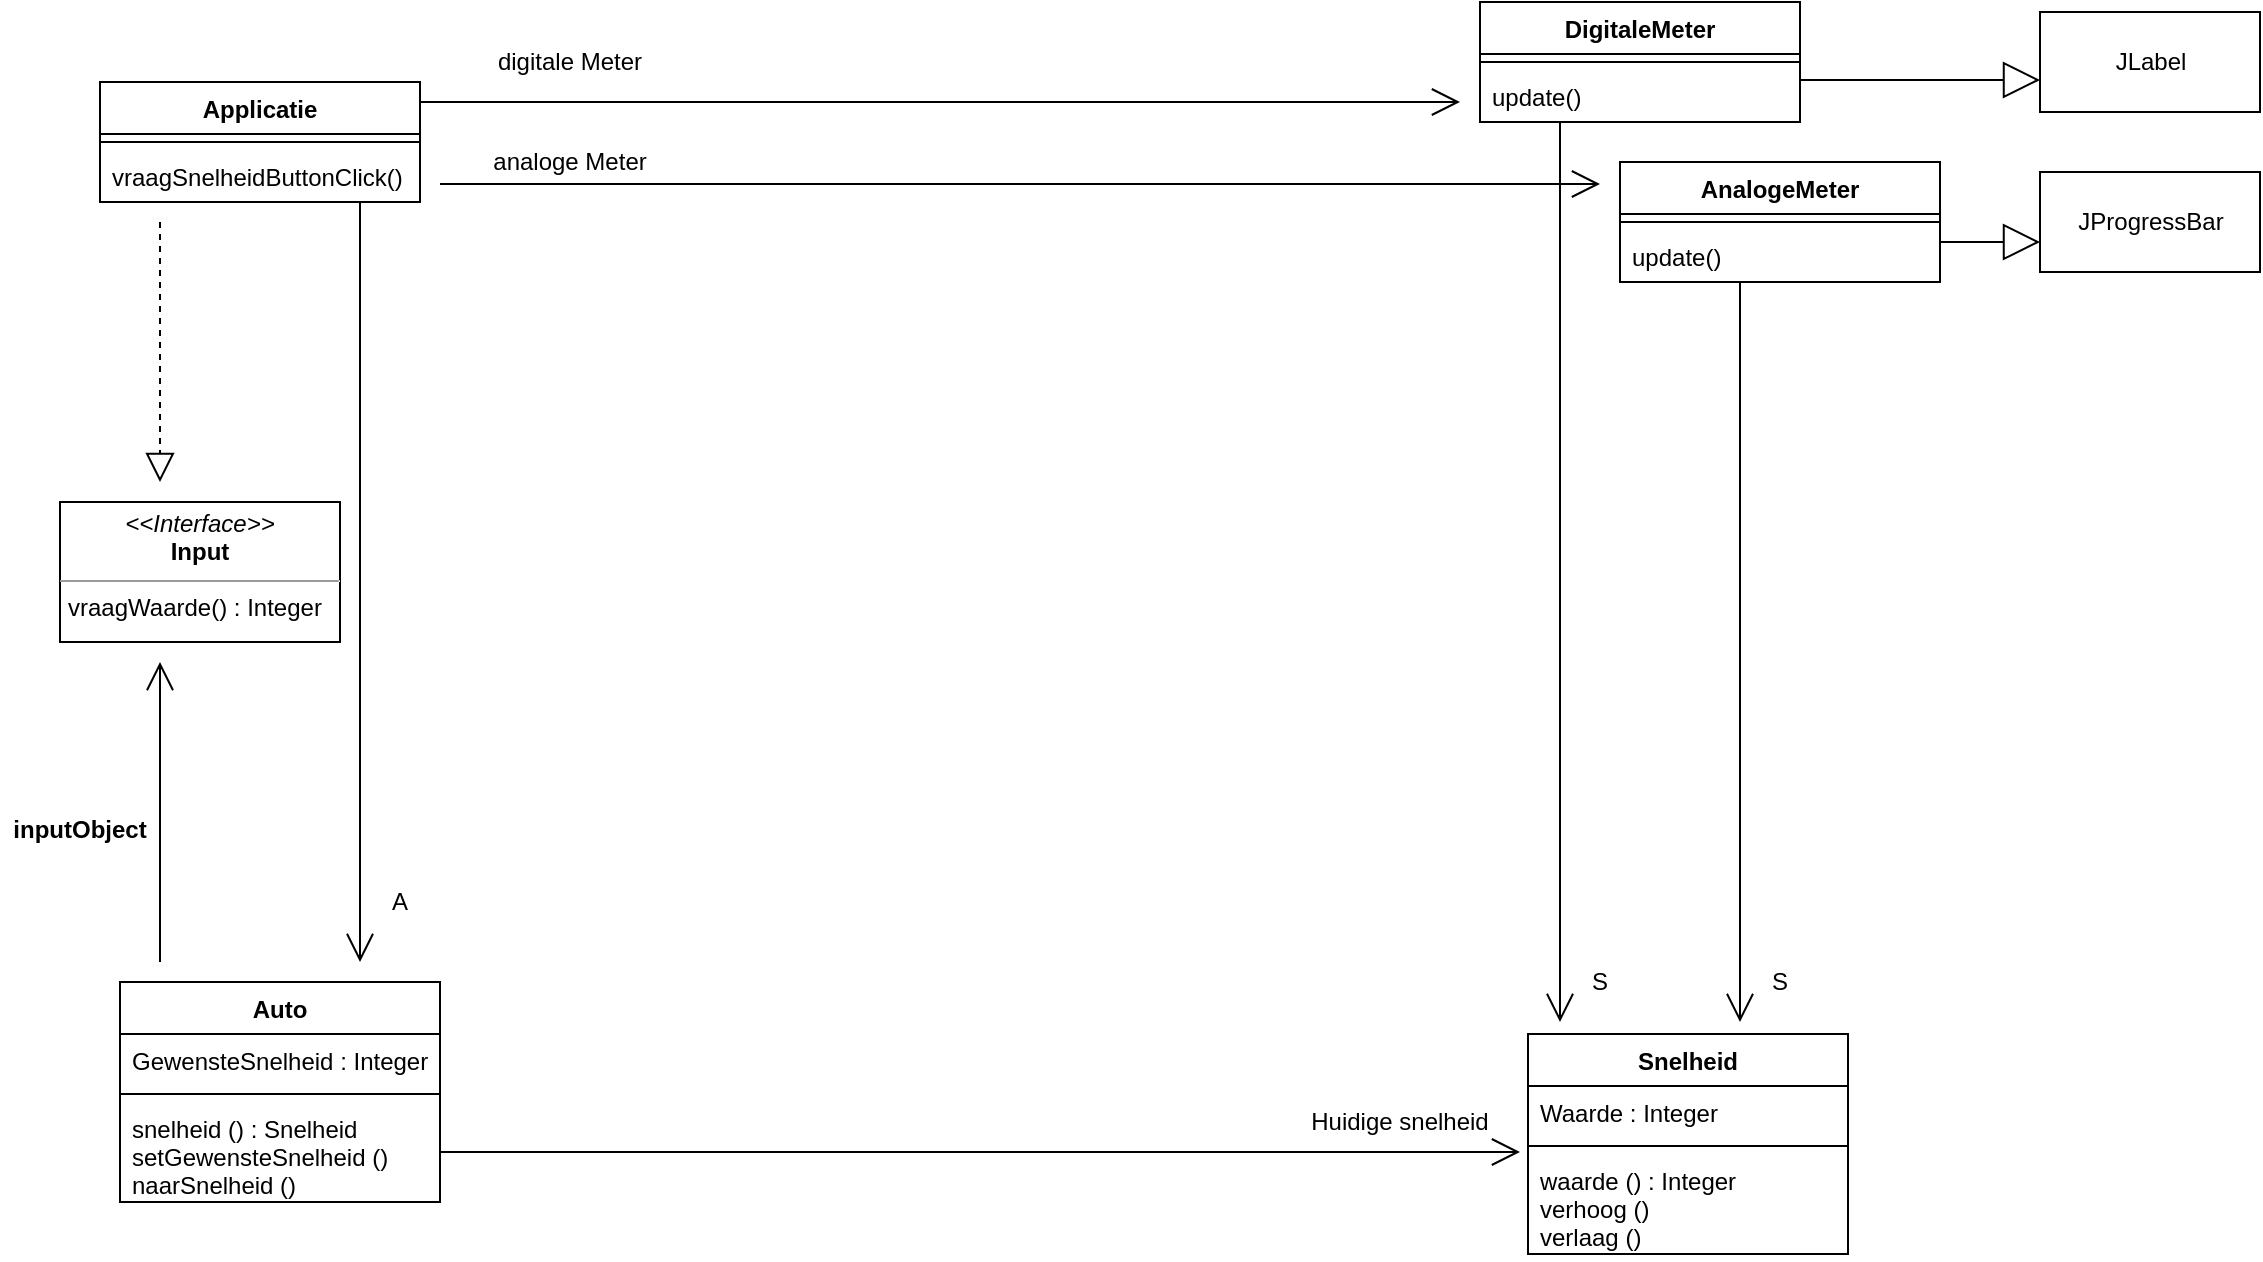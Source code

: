<mxfile version="13.7.9" type="device"><diagram id="66fOB878Ql98xihs9eC4" name="Pagina-1"><mxGraphModel dx="2782" dy="967" grid="1" gridSize="10" guides="1" tooltips="1" connect="1" arrows="1" fold="1" page="1" pageScale="1" pageWidth="827" pageHeight="1169" math="0" shadow="0"><root><mxCell id="0"/><mxCell id="1" parent="0"/><mxCell id="FFRuqYKNH_kHd6TUKX54-9" value="Snelheid" style="swimlane;fontStyle=1;align=center;verticalAlign=top;childLayout=stackLayout;horizontal=1;startSize=26;horizontalStack=0;resizeParent=1;resizeParentMax=0;resizeLast=0;collapsible=1;marginBottom=0;" parent="1" vertex="1"><mxGeometry x="414" y="566" width="160" height="110" as="geometry"/></mxCell><mxCell id="FFRuqYKNH_kHd6TUKX54-10" value="Waarde : Integer" style="text;strokeColor=none;fillColor=none;align=left;verticalAlign=top;spacingLeft=4;spacingRight=4;overflow=hidden;rotatable=0;points=[[0,0.5],[1,0.5]];portConstraint=eastwest;" parent="FFRuqYKNH_kHd6TUKX54-9" vertex="1"><mxGeometry y="26" width="160" height="26" as="geometry"/></mxCell><mxCell id="FFRuqYKNH_kHd6TUKX54-11" value="" style="line;strokeWidth=1;fillColor=none;align=left;verticalAlign=middle;spacingTop=-1;spacingLeft=3;spacingRight=3;rotatable=0;labelPosition=right;points=[];portConstraint=eastwest;" parent="FFRuqYKNH_kHd6TUKX54-9" vertex="1"><mxGeometry y="52" width="160" height="8" as="geometry"/></mxCell><mxCell id="FFRuqYKNH_kHd6TUKX54-12" value="waarde () : Integer&#10;verhoog ()&#10;verlaag ()" style="text;strokeColor=none;fillColor=none;align=left;verticalAlign=top;spacingLeft=4;spacingRight=4;overflow=hidden;rotatable=0;points=[[0,0.5],[1,0.5]];portConstraint=eastwest;" parent="FFRuqYKNH_kHd6TUKX54-9" vertex="1"><mxGeometry y="60" width="160" height="50" as="geometry"/></mxCell><mxCell id="FFRuqYKNH_kHd6TUKX54-24" value="" style="endArrow=open;endFill=1;endSize=12;html=1;exitX=1;exitY=0.5;exitDx=0;exitDy=0;" parent="1" source="FFRuqYKNH_kHd6TUKX54-8" edge="1"><mxGeometry width="160" relative="1" as="geometry"><mxPoint x="330" y="420" as="sourcePoint"/><mxPoint x="410" y="625" as="targetPoint"/></mxGeometry></mxCell><mxCell id="FFRuqYKNH_kHd6TUKX54-27" value="" style="endArrow=open;endFill=1;endSize=12;html=1;" parent="1" edge="1"><mxGeometry width="160" relative="1" as="geometry"><mxPoint x="430" y="110" as="sourcePoint"/><mxPoint x="430" y="560" as="targetPoint"/></mxGeometry></mxCell><mxCell id="FFRuqYKNH_kHd6TUKX54-28" value="" style="endArrow=open;endFill=1;endSize=12;html=1;" parent="1" edge="1"><mxGeometry width="160" relative="1" as="geometry"><mxPoint x="-140" y="100" as="sourcePoint"/><mxPoint x="380" y="100" as="targetPoint"/></mxGeometry></mxCell><mxCell id="FFRuqYKNH_kHd6TUKX54-29" value="" style="endArrow=open;endFill=1;endSize=12;html=1;" parent="1" edge="1"><mxGeometry width="160" relative="1" as="geometry"><mxPoint x="-130" y="141" as="sourcePoint"/><mxPoint x="450" y="141" as="targetPoint"/></mxGeometry></mxCell><mxCell id="FFRuqYKNH_kHd6TUKX54-17" value="AnalogeMeter" style="swimlane;fontStyle=1;align=center;verticalAlign=top;childLayout=stackLayout;horizontal=1;startSize=26;horizontalStack=0;resizeParent=1;resizeParentMax=0;resizeLast=0;collapsible=1;marginBottom=0;" parent="1" vertex="1"><mxGeometry x="460" y="130" width="160" height="60" as="geometry"/></mxCell><mxCell id="FFRuqYKNH_kHd6TUKX54-19" value="" style="line;strokeWidth=1;fillColor=none;align=left;verticalAlign=middle;spacingTop=-1;spacingLeft=3;spacingRight=3;rotatable=0;labelPosition=right;points=[];portConstraint=eastwest;" parent="FFRuqYKNH_kHd6TUKX54-17" vertex="1"><mxGeometry y="26" width="160" height="8" as="geometry"/></mxCell><mxCell id="FFRuqYKNH_kHd6TUKX54-20" value="update()" style="text;strokeColor=none;fillColor=none;align=left;verticalAlign=top;spacingLeft=4;spacingRight=4;overflow=hidden;rotatable=0;points=[[0,0.5],[1,0.5]];portConstraint=eastwest;" parent="FFRuqYKNH_kHd6TUKX54-17" vertex="1"><mxGeometry y="34" width="160" height="26" as="geometry"/></mxCell><mxCell id="FFRuqYKNH_kHd6TUKX54-26" value="" style="endArrow=open;endFill=1;endSize=12;html=1;" parent="FFRuqYKNH_kHd6TUKX54-17" edge="1"><mxGeometry width="160" relative="1" as="geometry"><mxPoint x="60" y="60" as="sourcePoint"/><mxPoint x="60" y="430" as="targetPoint"/></mxGeometry></mxCell><mxCell id="FFRuqYKNH_kHd6TUKX54-13" value="DigitaleMeter" style="swimlane;fontStyle=1;align=center;verticalAlign=top;childLayout=stackLayout;horizontal=1;startSize=26;horizontalStack=0;resizeParent=1;resizeParentMax=0;resizeLast=0;collapsible=1;marginBottom=0;" parent="1" vertex="1"><mxGeometry x="390" y="50" width="160" height="60" as="geometry"/></mxCell><mxCell id="FFRuqYKNH_kHd6TUKX54-15" value="" style="line;strokeWidth=1;fillColor=none;align=left;verticalAlign=middle;spacingTop=-1;spacingLeft=3;spacingRight=3;rotatable=0;labelPosition=right;points=[];portConstraint=eastwest;" parent="FFRuqYKNH_kHd6TUKX54-13" vertex="1"><mxGeometry y="26" width="160" height="8" as="geometry"/></mxCell><mxCell id="FFRuqYKNH_kHd6TUKX54-16" value="update()" style="text;strokeColor=none;fillColor=none;align=left;verticalAlign=top;spacingLeft=4;spacingRight=4;overflow=hidden;rotatable=0;points=[[0,0.5],[1,0.5]];portConstraint=eastwest;" parent="FFRuqYKNH_kHd6TUKX54-13" vertex="1"><mxGeometry y="34" width="160" height="26" as="geometry"/></mxCell><mxCell id="FFRuqYKNH_kHd6TUKX54-31" value="S" style="text;html=1;strokeColor=none;fillColor=none;align=center;verticalAlign=middle;whiteSpace=wrap;rounded=0;" parent="1" vertex="1"><mxGeometry x="430" y="530" width="40" height="20" as="geometry"/></mxCell><mxCell id="FFRuqYKNH_kHd6TUKX54-32" value="S" style="text;html=1;strokeColor=none;fillColor=none;align=center;verticalAlign=middle;whiteSpace=wrap;rounded=0;" parent="1" vertex="1"><mxGeometry x="520" y="530" width="40" height="20" as="geometry"/></mxCell><mxCell id="FFRuqYKNH_kHd6TUKX54-33" value="Huidige snelheid" style="text;html=1;strokeColor=none;fillColor=none;align=center;verticalAlign=middle;whiteSpace=wrap;rounded=0;" parent="1" vertex="1"><mxGeometry x="300" y="600" width="100" height="20" as="geometry"/></mxCell><mxCell id="FFRuqYKNH_kHd6TUKX54-35" value="digitale Meter" style="text;html=1;strokeColor=none;fillColor=none;align=center;verticalAlign=middle;whiteSpace=wrap;rounded=0;" parent="1" vertex="1"><mxGeometry x="-110" y="70" width="90" height="20" as="geometry"/></mxCell><mxCell id="FFRuqYKNH_kHd6TUKX54-36" value="analoge Meter" style="text;html=1;strokeColor=none;fillColor=none;align=center;verticalAlign=middle;whiteSpace=wrap;rounded=0;" parent="1" vertex="1"><mxGeometry x="-110" y="120" width="90" height="20" as="geometry"/></mxCell><mxCell id="FFRuqYKNH_kHd6TUKX54-37" value="JLabel" style="html=1;" parent="1" vertex="1"><mxGeometry x="670" y="55" width="110" height="50" as="geometry"/></mxCell><mxCell id="FFRuqYKNH_kHd6TUKX54-38" value="JProgressBar" style="html=1;" parent="1" vertex="1"><mxGeometry x="670" y="135" width="110" height="50" as="geometry"/></mxCell><mxCell id="FFRuqYKNH_kHd6TUKX54-39" value="" style="endArrow=block;endSize=16;endFill=0;html=1;" parent="1" edge="1"><mxGeometry width="160" relative="1" as="geometry"><mxPoint x="620" y="170" as="sourcePoint"/><mxPoint x="670" y="170" as="targetPoint"/></mxGeometry></mxCell><mxCell id="FFRuqYKNH_kHd6TUKX54-41" value="" style="endArrow=block;endSize=16;endFill=0;html=1;" parent="1" edge="1"><mxGeometry width="160" relative="1" as="geometry"><mxPoint x="550" y="89" as="sourcePoint"/><mxPoint x="670" y="89" as="targetPoint"/></mxGeometry></mxCell><mxCell id="0jfQTIqREhceRA5JJ7vy-10" value="&lt;p style=&quot;margin: 0px ; margin-top: 4px ; text-align: center&quot;&gt;&lt;i&gt;&amp;lt;&amp;lt;Interface&amp;gt;&amp;gt;&lt;/i&gt;&lt;br&gt;&lt;b&gt;Input&lt;/b&gt;&lt;/p&gt;&lt;hr size=&quot;1&quot;&gt;&lt;p style=&quot;margin: 0px ; margin-left: 4px&quot;&gt;&lt;span&gt;vraagWaarde() : Integer&lt;/span&gt;&lt;br&gt;&lt;/p&gt;" style="verticalAlign=top;align=left;overflow=fill;fontSize=12;fontFamily=Helvetica;html=1;" vertex="1" parent="1"><mxGeometry x="-320" y="300" width="140" height="70" as="geometry"/></mxCell><mxCell id="FFRuqYKNH_kHd6TUKX54-1" value="Applicatie" style="swimlane;fontStyle=1;align=center;verticalAlign=top;childLayout=stackLayout;horizontal=1;startSize=26;horizontalStack=0;resizeParent=1;resizeParentMax=0;resizeLast=0;collapsible=1;marginBottom=0;" parent="1" vertex="1"><mxGeometry x="-300" y="90" width="160" height="60" as="geometry"/></mxCell><mxCell id="FFRuqYKNH_kHd6TUKX54-3" value="" style="line;strokeWidth=1;fillColor=none;align=left;verticalAlign=middle;spacingTop=-1;spacingLeft=3;spacingRight=3;rotatable=0;labelPosition=right;points=[];portConstraint=eastwest;" parent="FFRuqYKNH_kHd6TUKX54-1" vertex="1"><mxGeometry y="26" width="160" height="8" as="geometry"/></mxCell><mxCell id="FFRuqYKNH_kHd6TUKX54-4" value="vraagSnelheidButtonClick()" style="text;strokeColor=none;fillColor=none;align=left;verticalAlign=top;spacingLeft=4;spacingRight=4;overflow=hidden;rotatable=0;points=[[0,0.5],[1,0.5]];portConstraint=eastwest;" parent="FFRuqYKNH_kHd6TUKX54-1" vertex="1"><mxGeometry y="34" width="160" height="26" as="geometry"/></mxCell><mxCell id="FFRuqYKNH_kHd6TUKX54-5" value="Auto" style="swimlane;fontStyle=1;align=center;verticalAlign=top;childLayout=stackLayout;horizontal=1;startSize=26;horizontalStack=0;resizeParent=1;resizeParentMax=0;resizeLast=0;collapsible=1;marginBottom=0;" parent="1" vertex="1"><mxGeometry x="-290" y="540" width="160" height="110" as="geometry"/></mxCell><mxCell id="FFRuqYKNH_kHd6TUKX54-6" value="GewensteSnelheid : Integer" style="text;strokeColor=none;fillColor=none;align=left;verticalAlign=top;spacingLeft=4;spacingRight=4;overflow=hidden;rotatable=0;points=[[0,0.5],[1,0.5]];portConstraint=eastwest;" parent="FFRuqYKNH_kHd6TUKX54-5" vertex="1"><mxGeometry y="26" width="160" height="26" as="geometry"/></mxCell><mxCell id="FFRuqYKNH_kHd6TUKX54-7" value="" style="line;strokeWidth=1;fillColor=none;align=left;verticalAlign=middle;spacingTop=-1;spacingLeft=3;spacingRight=3;rotatable=0;labelPosition=right;points=[];portConstraint=eastwest;" parent="FFRuqYKNH_kHd6TUKX54-5" vertex="1"><mxGeometry y="52" width="160" height="8" as="geometry"/></mxCell><mxCell id="FFRuqYKNH_kHd6TUKX54-8" value="snelheid () : Snelheid&#10;setGewensteSnelheid ()&#10;naarSnelheid ()" style="text;strokeColor=none;fillColor=none;align=left;verticalAlign=top;spacingLeft=4;spacingRight=4;overflow=hidden;rotatable=0;points=[[0,0.5],[1,0.5]];portConstraint=eastwest;" parent="FFRuqYKNH_kHd6TUKX54-5" vertex="1"><mxGeometry y="60" width="160" height="50" as="geometry"/></mxCell><mxCell id="FFRuqYKNH_kHd6TUKX54-30" value="" style="endArrow=open;endFill=1;endSize=12;html=1;" parent="1" edge="1"><mxGeometry width="160" relative="1" as="geometry"><mxPoint x="-170" y="150" as="sourcePoint"/><mxPoint x="-170" y="530" as="targetPoint"/></mxGeometry></mxCell><mxCell id="FFRuqYKNH_kHd6TUKX54-34" value="A&lt;span style=&quot;color: rgba(0 , 0 , 0 , 0) ; font-family: monospace ; font-size: 0px&quot;&gt;%3CmxGraphModel%3E%3Croot%3E%3CmxCell%20id%3D%220%22%2F%3E%3CmxCell%20id%3D%221%22%20parent%3D%220%22%2F%3E%3CmxCell%20id%3D%222%22%20value%3D%22S%22%20style%3D%22text%3Bhtml%3D1%3BstrokeColor%3Dnone%3BfillColor%3Dnone%3Balign%3Dcenter%3BverticalAlign%3Dmiddle%3BwhiteSpace%3Dwrap%3Brounded%3D0%3B%22%20vertex%3D%221%22%20parent%3D%221%22%3E%3CmxGeometry%20x%3D%22430%22%20y%3D%22530%22%20width%3D%2240%22%20height%3D%2220%22%20as%3D%22geometry%22%2F%3E%3C%2FmxCell%3E%3C%2Froot%3E%3C%2FmxGraphModel%3E&lt;/span&gt;" style="text;html=1;strokeColor=none;fillColor=none;align=center;verticalAlign=middle;whiteSpace=wrap;rounded=0;" parent="1" vertex="1"><mxGeometry x="-170" y="490" width="40" height="20" as="geometry"/></mxCell><mxCell id="0jfQTIqREhceRA5JJ7vy-11" value="" style="endArrow=block;dashed=1;endFill=0;endSize=12;html=1;" edge="1" parent="1"><mxGeometry width="160" relative="1" as="geometry"><mxPoint x="-270" y="160" as="sourcePoint"/><mxPoint x="-270" y="290" as="targetPoint"/></mxGeometry></mxCell><mxCell id="0jfQTIqREhceRA5JJ7vy-12" value="" style="endArrow=open;endFill=1;endSize=12;html=1;" edge="1" parent="1"><mxGeometry width="160" relative="1" as="geometry"><mxPoint x="-270" y="530" as="sourcePoint"/><mxPoint x="-270" y="380" as="targetPoint"/></mxGeometry></mxCell><mxCell id="0jfQTIqREhceRA5JJ7vy-13" value="inputObject" style="text;align=center;fontStyle=1;verticalAlign=middle;spacingLeft=3;spacingRight=3;strokeColor=none;rotatable=0;points=[[0,0.5],[1,0.5]];portConstraint=eastwest;" vertex="1" parent="1"><mxGeometry x="-350" y="450" width="80" height="26" as="geometry"/></mxCell></root></mxGraphModel></diagram></mxfile>